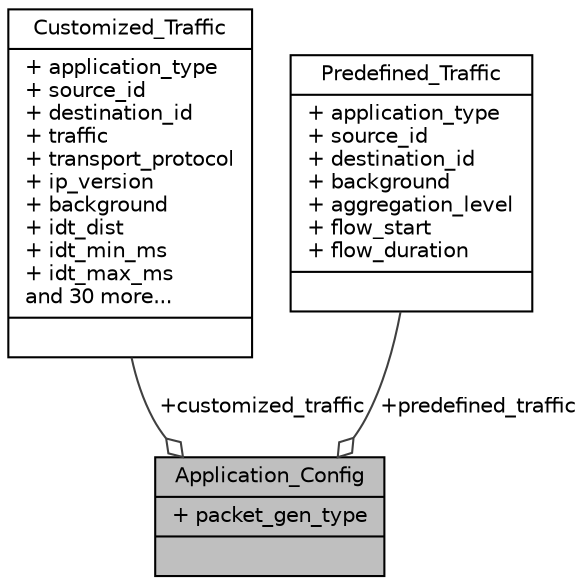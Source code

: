 digraph "Application_Config"
{
 // LATEX_PDF_SIZE
  edge [fontname="Helvetica",fontsize="10",labelfontname="Helvetica",labelfontsize="10"];
  node [fontname="Helvetica",fontsize="10",shape=record];
  Node1 [label="{Application_Config\n|+ packet_gen_type\l|}",height=0.2,width=0.4,color="black", fillcolor="grey75", style="filled", fontcolor="black",tooltip=" "];
  Node2 -> Node1 [color="grey25",fontsize="10",style="solid",label=" +customized_traffic" ,arrowhead="odiamond",fontname="Helvetica"];
  Node2 [label="{Customized_Traffic\n|+ application_type\l+ source_id\l+ destination_id\l+ traffic\l+ transport_protocol\l+ ip_version\l+ background\l+ idt_dist\l+ idt_min_ms\l+ idt_max_ms\land 30 more...\l|}",height=0.2,width=0.4,color="black", fillcolor="white", style="filled",URL="$structCustomized__Traffic.html",tooltip=" "];
  Node3 -> Node1 [color="grey25",fontsize="10",style="solid",label=" +predefined_traffic" ,arrowhead="odiamond",fontname="Helvetica"];
  Node3 [label="{Predefined_Traffic\n|+ application_type\l+ source_id\l+ destination_id\l+ background\l+ aggregation_level\l+ flow_start\l+ flow_duration\l|}",height=0.2,width=0.4,color="black", fillcolor="white", style="filled",URL="$structPredefined__Traffic.html",tooltip=" "];
}
